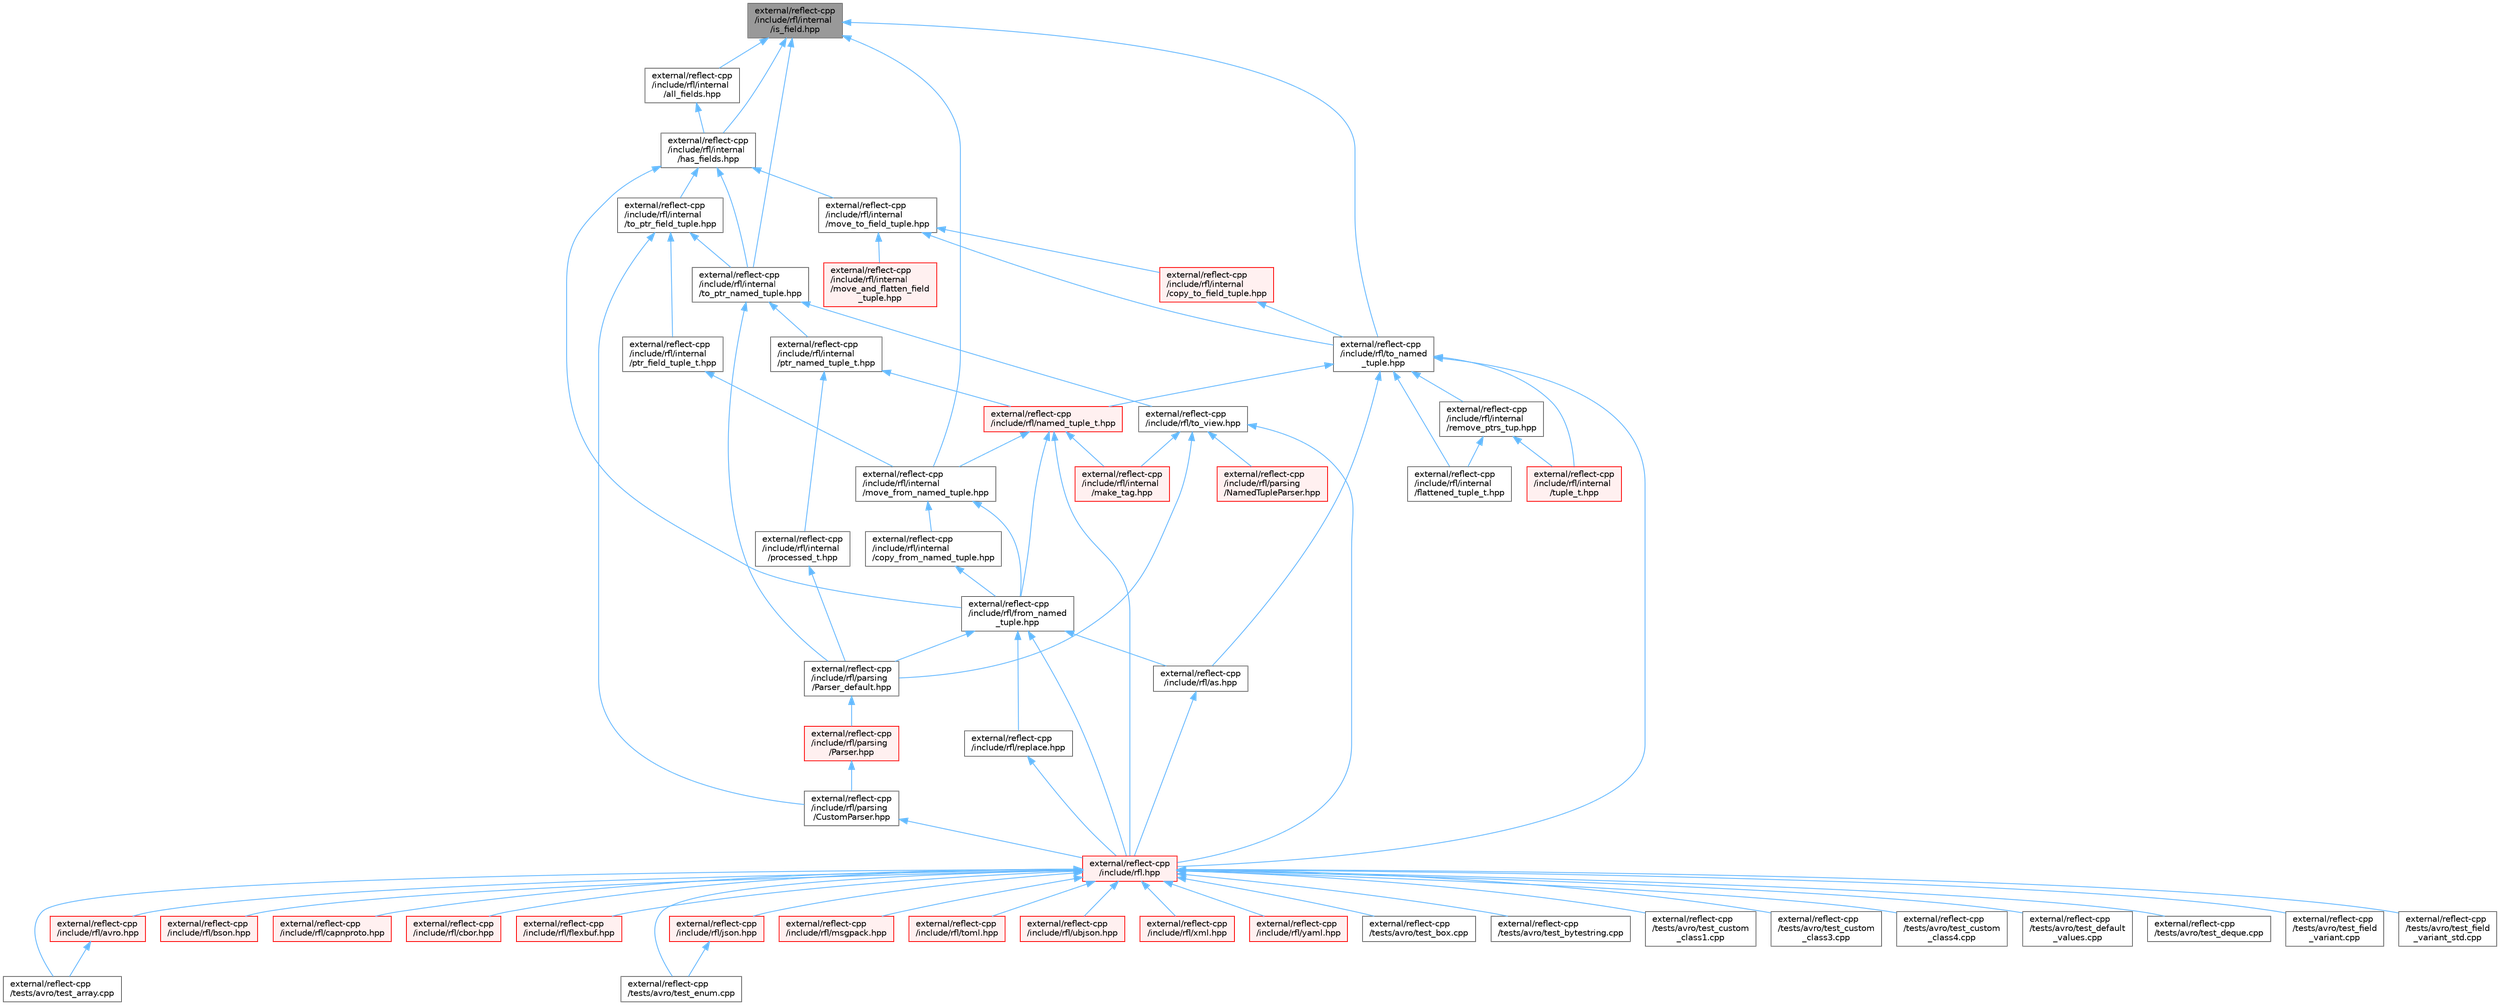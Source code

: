 digraph "external/reflect-cpp/include/rfl/internal/is_field.hpp"
{
 // LATEX_PDF_SIZE
  bgcolor="transparent";
  edge [fontname=Helvetica,fontsize=10,labelfontname=Helvetica,labelfontsize=10];
  node [fontname=Helvetica,fontsize=10,shape=box,height=0.2,width=0.4];
  Node1 [id="Node000001",label="external/reflect-cpp\l/include/rfl/internal\l/is_field.hpp",height=0.2,width=0.4,color="gray40", fillcolor="grey60", style="filled", fontcolor="black",tooltip=" "];
  Node1 -> Node2 [id="edge1_Node000001_Node000002",dir="back",color="steelblue1",style="solid",tooltip=" "];
  Node2 [id="Node000002",label="external/reflect-cpp\l/include/rfl/internal\l/all_fields.hpp",height=0.2,width=0.4,color="grey40", fillcolor="white", style="filled",URL="$all__fields_8hpp.html",tooltip=" "];
  Node2 -> Node3 [id="edge2_Node000002_Node000003",dir="back",color="steelblue1",style="solid",tooltip=" "];
  Node3 [id="Node000003",label="external/reflect-cpp\l/include/rfl/internal\l/has_fields.hpp",height=0.2,width=0.4,color="grey40", fillcolor="white", style="filled",URL="$has__fields_8hpp.html",tooltip=" "];
  Node3 -> Node4 [id="edge3_Node000003_Node000004",dir="back",color="steelblue1",style="solid",tooltip=" "];
  Node4 [id="Node000004",label="external/reflect-cpp\l/include/rfl/from_named\l_tuple.hpp",height=0.2,width=0.4,color="grey40", fillcolor="white", style="filled",URL="$from__named__tuple_8hpp.html",tooltip=" "];
  Node4 -> Node5 [id="edge4_Node000004_Node000005",dir="back",color="steelblue1",style="solid",tooltip=" "];
  Node5 [id="Node000005",label="external/reflect-cpp\l/include/rfl.hpp",height=0.2,width=0.4,color="red", fillcolor="#FFF0F0", style="filled",URL="$rfl_8hpp.html",tooltip=" "];
  Node5 -> Node6 [id="edge5_Node000005_Node000006",dir="back",color="steelblue1",style="solid",tooltip=" "];
  Node6 [id="Node000006",label="external/reflect-cpp\l/include/rfl/avro.hpp",height=0.2,width=0.4,color="red", fillcolor="#FFF0F0", style="filled",URL="$avro_8hpp.html",tooltip=" "];
  Node6 -> Node13 [id="edge6_Node000006_Node000013",dir="back",color="steelblue1",style="solid",tooltip=" "];
  Node13 [id="Node000013",label="external/reflect-cpp\l/tests/avro/test_array.cpp",height=0.2,width=0.4,color="grey40", fillcolor="white", style="filled",URL="$avro_2test__array_8cpp.html",tooltip=" "];
  Node5 -> Node60 [id="edge7_Node000005_Node000060",dir="back",color="steelblue1",style="solid",tooltip=" "];
  Node60 [id="Node000060",label="external/reflect-cpp\l/include/rfl/bson.hpp",height=0.2,width=0.4,color="red", fillcolor="#FFF0F0", style="filled",URL="$bson_8hpp.html",tooltip=" "];
  Node5 -> Node100 [id="edge8_Node000005_Node000100",dir="back",color="steelblue1",style="solid",tooltip=" "];
  Node100 [id="Node000100",label="external/reflect-cpp\l/include/rfl/capnproto.hpp",height=0.2,width=0.4,color="red", fillcolor="#FFF0F0", style="filled",URL="$capnproto_8hpp.html",tooltip=" "];
  Node5 -> Node147 [id="edge9_Node000005_Node000147",dir="back",color="steelblue1",style="solid",tooltip=" "];
  Node147 [id="Node000147",label="external/reflect-cpp\l/include/rfl/cbor.hpp",height=0.2,width=0.4,color="red", fillcolor="#FFF0F0", style="filled",URL="$cbor_8hpp.html",tooltip=" "];
  Node5 -> Node188 [id="edge10_Node000005_Node000188",dir="back",color="steelblue1",style="solid",tooltip=" "];
  Node188 [id="Node000188",label="external/reflect-cpp\l/include/rfl/flexbuf.hpp",height=0.2,width=0.4,color="red", fillcolor="#FFF0F0", style="filled",URL="$flexbuf_8hpp.html",tooltip=" "];
  Node5 -> Node228 [id="edge11_Node000005_Node000228",dir="back",color="steelblue1",style="solid",tooltip=" "];
  Node228 [id="Node000228",label="external/reflect-cpp\l/include/rfl/json.hpp",height=0.2,width=0.4,color="red", fillcolor="#FFF0F0", style="filled",URL="$reflect-cpp_2include_2rfl_2json_8hpp.html",tooltip=" "];
  Node228 -> Node27 [id="edge12_Node000228_Node000027",dir="back",color="steelblue1",style="solid",tooltip=" "];
  Node27 [id="Node000027",label="external/reflect-cpp\l/tests/avro/test_enum.cpp",height=0.2,width=0.4,color="grey40", fillcolor="white", style="filled",URL="$avro_2test__enum_8cpp.html",tooltip=" "];
  Node5 -> Node453 [id="edge13_Node000005_Node000453",dir="back",color="steelblue1",style="solid",tooltip=" "];
  Node453 [id="Node000453",label="external/reflect-cpp\l/include/rfl/msgpack.hpp",height=0.2,width=0.4,color="red", fillcolor="#FFF0F0", style="filled",URL="$msgpack_8hpp.html",tooltip=" "];
  Node5 -> Node496 [id="edge14_Node000005_Node000496",dir="back",color="steelblue1",style="solid",tooltip=" "];
  Node496 [id="Node000496",label="external/reflect-cpp\l/include/rfl/toml.hpp",height=0.2,width=0.4,color="red", fillcolor="#FFF0F0", style="filled",URL="$toml_8hpp.html",tooltip=" "];
  Node5 -> Node543 [id="edge15_Node000005_Node000543",dir="back",color="steelblue1",style="solid",tooltip=" "];
  Node543 [id="Node000543",label="external/reflect-cpp\l/include/rfl/ubjson.hpp",height=0.2,width=0.4,color="red", fillcolor="#FFF0F0", style="filled",URL="$ubjson_8hpp.html",tooltip=" "];
  Node5 -> Node584 [id="edge16_Node000005_Node000584",dir="back",color="steelblue1",style="solid",tooltip=" "];
  Node584 [id="Node000584",label="external/reflect-cpp\l/include/rfl/xml.hpp",height=0.2,width=0.4,color="red", fillcolor="#FFF0F0", style="filled",URL="$xml_8hpp.html",tooltip=" "];
  Node5 -> Node623 [id="edge17_Node000005_Node000623",dir="back",color="steelblue1",style="solid",tooltip=" "];
  Node623 [id="Node000623",label="external/reflect-cpp\l/include/rfl/yaml.hpp",height=0.2,width=0.4,color="red", fillcolor="#FFF0F0", style="filled",URL="$yaml_8hpp.html",tooltip=" "];
  Node5 -> Node13 [id="edge18_Node000005_Node000013",dir="back",color="steelblue1",style="solid",tooltip=" "];
  Node5 -> Node19 [id="edge19_Node000005_Node000019",dir="back",color="steelblue1",style="solid",tooltip=" "];
  Node19 [id="Node000019",label="external/reflect-cpp\l/tests/avro/test_box.cpp",height=0.2,width=0.4,color="grey40", fillcolor="white", style="filled",URL="$avro_2test__box_8cpp.html",tooltip=" "];
  Node5 -> Node20 [id="edge20_Node000005_Node000020",dir="back",color="steelblue1",style="solid",tooltip=" "];
  Node20 [id="Node000020",label="external/reflect-cpp\l/tests/avro/test_bytestring.cpp",height=0.2,width=0.4,color="grey40", fillcolor="white", style="filled",URL="$avro_2test__bytestring_8cpp.html",tooltip=" "];
  Node5 -> Node22 [id="edge21_Node000005_Node000022",dir="back",color="steelblue1",style="solid",tooltip=" "];
  Node22 [id="Node000022",label="external/reflect-cpp\l/tests/avro/test_custom\l_class1.cpp",height=0.2,width=0.4,color="grey40", fillcolor="white", style="filled",URL="$avro_2test__custom__class1_8cpp.html",tooltip=" "];
  Node5 -> Node23 [id="edge22_Node000005_Node000023",dir="back",color="steelblue1",style="solid",tooltip=" "];
  Node23 [id="Node000023",label="external/reflect-cpp\l/tests/avro/test_custom\l_class3.cpp",height=0.2,width=0.4,color="grey40", fillcolor="white", style="filled",URL="$avro_2test__custom__class3_8cpp.html",tooltip=" "];
  Node5 -> Node24 [id="edge23_Node000005_Node000024",dir="back",color="steelblue1",style="solid",tooltip=" "];
  Node24 [id="Node000024",label="external/reflect-cpp\l/tests/avro/test_custom\l_class4.cpp",height=0.2,width=0.4,color="grey40", fillcolor="white", style="filled",URL="$avro_2test__custom__class4_8cpp.html",tooltip=" "];
  Node5 -> Node25 [id="edge24_Node000005_Node000025",dir="back",color="steelblue1",style="solid",tooltip=" "];
  Node25 [id="Node000025",label="external/reflect-cpp\l/tests/avro/test_default\l_values.cpp",height=0.2,width=0.4,color="grey40", fillcolor="white", style="filled",URL="$avro_2test__default__values_8cpp.html",tooltip=" "];
  Node5 -> Node26 [id="edge25_Node000005_Node000026",dir="back",color="steelblue1",style="solid",tooltip=" "];
  Node26 [id="Node000026",label="external/reflect-cpp\l/tests/avro/test_deque.cpp",height=0.2,width=0.4,color="grey40", fillcolor="white", style="filled",URL="$avro_2test__deque_8cpp.html",tooltip=" "];
  Node5 -> Node27 [id="edge26_Node000005_Node000027",dir="back",color="steelblue1",style="solid",tooltip=" "];
  Node5 -> Node28 [id="edge27_Node000005_Node000028",dir="back",color="steelblue1",style="solid",tooltip=" "];
  Node28 [id="Node000028",label="external/reflect-cpp\l/tests/avro/test_field\l_variant.cpp",height=0.2,width=0.4,color="grey40", fillcolor="white", style="filled",URL="$avro_2test__field__variant_8cpp.html",tooltip=" "];
  Node5 -> Node29 [id="edge28_Node000005_Node000029",dir="back",color="steelblue1",style="solid",tooltip=" "];
  Node29 [id="Node000029",label="external/reflect-cpp\l/tests/avro/test_field\l_variant_std.cpp",height=0.2,width=0.4,color="grey40", fillcolor="white", style="filled",URL="$avro_2test__field__variant__std_8cpp.html",tooltip=" "];
  Node4 -> Node669 [id="edge29_Node000004_Node000669",dir="back",color="steelblue1",style="solid",tooltip=" "];
  Node669 [id="Node000669",label="external/reflect-cpp\l/include/rfl/as.hpp",height=0.2,width=0.4,color="grey40", fillcolor="white", style="filled",URL="$as_8hpp.html",tooltip=" "];
  Node669 -> Node5 [id="edge30_Node000669_Node000005",dir="back",color="steelblue1",style="solid",tooltip=" "];
  Node4 -> Node670 [id="edge31_Node000004_Node000670",dir="back",color="steelblue1",style="solid",tooltip=" "];
  Node670 [id="Node000670",label="external/reflect-cpp\l/include/rfl/parsing\l/Parser_default.hpp",height=0.2,width=0.4,color="grey40", fillcolor="white", style="filled",URL="$_parser__default_8hpp.html",tooltip=" "];
  Node670 -> Node671 [id="edge32_Node000670_Node000671",dir="back",color="steelblue1",style="solid",tooltip=" "];
  Node671 [id="Node000671",label="external/reflect-cpp\l/include/rfl/parsing\l/Parser.hpp",height=0.2,width=0.4,color="red", fillcolor="#FFF0F0", style="filled",URL="$parsing_2_parser_8hpp.html",tooltip=" "];
  Node671 -> Node709 [id="edge33_Node000671_Node000709",dir="back",color="steelblue1",style="solid",tooltip=" "];
  Node709 [id="Node000709",label="external/reflect-cpp\l/include/rfl/parsing\l/CustomParser.hpp",height=0.2,width=0.4,color="grey40", fillcolor="white", style="filled",URL="$_custom_parser_8hpp.html",tooltip=" "];
  Node709 -> Node5 [id="edge34_Node000709_Node000005",dir="back",color="steelblue1",style="solid",tooltip=" "];
  Node4 -> Node726 [id="edge35_Node000004_Node000726",dir="back",color="steelblue1",style="solid",tooltip=" "];
  Node726 [id="Node000726",label="external/reflect-cpp\l/include/rfl/replace.hpp",height=0.2,width=0.4,color="grey40", fillcolor="white", style="filled",URL="$replace_8hpp.html",tooltip=" "];
  Node726 -> Node5 [id="edge36_Node000726_Node000005",dir="back",color="steelblue1",style="solid",tooltip=" "];
  Node3 -> Node727 [id="edge37_Node000003_Node000727",dir="back",color="steelblue1",style="solid",tooltip=" "];
  Node727 [id="Node000727",label="external/reflect-cpp\l/include/rfl/internal\l/move_to_field_tuple.hpp",height=0.2,width=0.4,color="grey40", fillcolor="white", style="filled",URL="$move__to__field__tuple_8hpp.html",tooltip=" "];
  Node727 -> Node728 [id="edge38_Node000727_Node000728",dir="back",color="steelblue1",style="solid",tooltip=" "];
  Node728 [id="Node000728",label="external/reflect-cpp\l/include/rfl/internal\l/copy_to_field_tuple.hpp",height=0.2,width=0.4,color="red", fillcolor="#FFF0F0", style="filled",URL="$copy__to__field__tuple_8hpp.html",tooltip=" "];
  Node728 -> Node731 [id="edge39_Node000728_Node000731",dir="back",color="steelblue1",style="solid",tooltip=" "];
  Node731 [id="Node000731",label="external/reflect-cpp\l/include/rfl/to_named\l_tuple.hpp",height=0.2,width=0.4,color="grey40", fillcolor="white", style="filled",URL="$to__named__tuple_8hpp.html",tooltip=" "];
  Node731 -> Node5 [id="edge40_Node000731_Node000005",dir="back",color="steelblue1",style="solid",tooltip=" "];
  Node731 -> Node669 [id="edge41_Node000731_Node000669",dir="back",color="steelblue1",style="solid",tooltip=" "];
  Node731 -> Node732 [id="edge42_Node000731_Node000732",dir="back",color="steelblue1",style="solid",tooltip=" "];
  Node732 [id="Node000732",label="external/reflect-cpp\l/include/rfl/internal\l/flattened_tuple_t.hpp",height=0.2,width=0.4,color="grey40", fillcolor="white", style="filled",URL="$flattened__tuple__t_8hpp.html",tooltip=" "];
  Node731 -> Node733 [id="edge43_Node000731_Node000733",dir="back",color="steelblue1",style="solid",tooltip=" "];
  Node733 [id="Node000733",label="external/reflect-cpp\l/include/rfl/internal\l/remove_ptrs_tup.hpp",height=0.2,width=0.4,color="grey40", fillcolor="white", style="filled",URL="$remove__ptrs__tup_8hpp.html",tooltip=" "];
  Node733 -> Node732 [id="edge44_Node000733_Node000732",dir="back",color="steelblue1",style="solid",tooltip=" "];
  Node733 -> Node734 [id="edge45_Node000733_Node000734",dir="back",color="steelblue1",style="solid",tooltip=" "];
  Node734 [id="Node000734",label="external/reflect-cpp\l/include/rfl/internal\l/tuple_t.hpp",height=0.2,width=0.4,color="red", fillcolor="#FFF0F0", style="filled",URL="$tuple__t_8hpp.html",tooltip=" "];
  Node731 -> Node734 [id="edge46_Node000731_Node000734",dir="back",color="steelblue1",style="solid",tooltip=" "];
  Node731 -> Node737 [id="edge47_Node000731_Node000737",dir="back",color="steelblue1",style="solid",tooltip=" "];
  Node737 [id="Node000737",label="external/reflect-cpp\l/include/rfl/named_tuple_t.hpp",height=0.2,width=0.4,color="red", fillcolor="#FFF0F0", style="filled",URL="$named__tuple__t_8hpp.html",tooltip=" "];
  Node737 -> Node5 [id="edge48_Node000737_Node000005",dir="back",color="steelblue1",style="solid",tooltip=" "];
  Node737 -> Node4 [id="edge49_Node000737_Node000004",dir="back",color="steelblue1",style="solid",tooltip=" "];
  Node737 -> Node743 [id="edge50_Node000737_Node000743",dir="back",color="steelblue1",style="solid",tooltip=" "];
  Node743 [id="Node000743",label="external/reflect-cpp\l/include/rfl/internal\l/make_tag.hpp",height=0.2,width=0.4,color="red", fillcolor="#FFF0F0", style="filled",URL="$make__tag_8hpp.html",tooltip=" "];
  Node737 -> Node754 [id="edge51_Node000737_Node000754",dir="back",color="steelblue1",style="solid",tooltip=" "];
  Node754 [id="Node000754",label="external/reflect-cpp\l/include/rfl/internal\l/move_from_named_tuple.hpp",height=0.2,width=0.4,color="grey40", fillcolor="white", style="filled",URL="$move__from__named__tuple_8hpp.html",tooltip=" "];
  Node754 -> Node4 [id="edge52_Node000754_Node000004",dir="back",color="steelblue1",style="solid",tooltip=" "];
  Node754 -> Node755 [id="edge53_Node000754_Node000755",dir="back",color="steelblue1",style="solid",tooltip=" "];
  Node755 [id="Node000755",label="external/reflect-cpp\l/include/rfl/internal\l/copy_from_named_tuple.hpp",height=0.2,width=0.4,color="grey40", fillcolor="white", style="filled",URL="$copy__from__named__tuple_8hpp.html",tooltip=" "];
  Node755 -> Node4 [id="edge54_Node000755_Node000004",dir="back",color="steelblue1",style="solid",tooltip=" "];
  Node727 -> Node756 [id="edge55_Node000727_Node000756",dir="back",color="steelblue1",style="solid",tooltip=" "];
  Node756 [id="Node000756",label="external/reflect-cpp\l/include/rfl/internal\l/move_and_flatten_field\l_tuple.hpp",height=0.2,width=0.4,color="red", fillcolor="#FFF0F0", style="filled",URL="$move__and__flatten__field__tuple_8hpp.html",tooltip=" "];
  Node727 -> Node731 [id="edge56_Node000727_Node000731",dir="back",color="steelblue1",style="solid",tooltip=" "];
  Node3 -> Node758 [id="edge57_Node000003_Node000758",dir="back",color="steelblue1",style="solid",tooltip=" "];
  Node758 [id="Node000758",label="external/reflect-cpp\l/include/rfl/internal\l/to_ptr_field_tuple.hpp",height=0.2,width=0.4,color="grey40", fillcolor="white", style="filled",URL="$to__ptr__field__tuple_8hpp.html",tooltip=" "];
  Node758 -> Node759 [id="edge58_Node000758_Node000759",dir="back",color="steelblue1",style="solid",tooltip=" "];
  Node759 [id="Node000759",label="external/reflect-cpp\l/include/rfl/internal\l/ptr_field_tuple_t.hpp",height=0.2,width=0.4,color="grey40", fillcolor="white", style="filled",URL="$ptr__field__tuple__t_8hpp.html",tooltip=" "];
  Node759 -> Node754 [id="edge59_Node000759_Node000754",dir="back",color="steelblue1",style="solid",tooltip=" "];
  Node758 -> Node760 [id="edge60_Node000758_Node000760",dir="back",color="steelblue1",style="solid",tooltip=" "];
  Node760 [id="Node000760",label="external/reflect-cpp\l/include/rfl/internal\l/to_ptr_named_tuple.hpp",height=0.2,width=0.4,color="grey40", fillcolor="white", style="filled",URL="$to__ptr__named__tuple_8hpp.html",tooltip=" "];
  Node760 -> Node761 [id="edge61_Node000760_Node000761",dir="back",color="steelblue1",style="solid",tooltip=" "];
  Node761 [id="Node000761",label="external/reflect-cpp\l/include/rfl/internal\l/ptr_named_tuple_t.hpp",height=0.2,width=0.4,color="grey40", fillcolor="white", style="filled",URL="$ptr__named__tuple__t_8hpp.html",tooltip=" "];
  Node761 -> Node762 [id="edge62_Node000761_Node000762",dir="back",color="steelblue1",style="solid",tooltip=" "];
  Node762 [id="Node000762",label="external/reflect-cpp\l/include/rfl/internal\l/processed_t.hpp",height=0.2,width=0.4,color="grey40", fillcolor="white", style="filled",URL="$processed__t_8hpp.html",tooltip=" "];
  Node762 -> Node670 [id="edge63_Node000762_Node000670",dir="back",color="steelblue1",style="solid",tooltip=" "];
  Node761 -> Node737 [id="edge64_Node000761_Node000737",dir="back",color="steelblue1",style="solid",tooltip=" "];
  Node760 -> Node670 [id="edge65_Node000760_Node000670",dir="back",color="steelblue1",style="solid",tooltip=" "];
  Node760 -> Node763 [id="edge66_Node000760_Node000763",dir="back",color="steelblue1",style="solid",tooltip=" "];
  Node763 [id="Node000763",label="external/reflect-cpp\l/include/rfl/to_view.hpp",height=0.2,width=0.4,color="grey40", fillcolor="white", style="filled",URL="$to__view_8hpp.html",tooltip=" "];
  Node763 -> Node5 [id="edge67_Node000763_Node000005",dir="back",color="steelblue1",style="solid",tooltip=" "];
  Node763 -> Node743 [id="edge68_Node000763_Node000743",dir="back",color="steelblue1",style="solid",tooltip=" "];
  Node763 -> Node764 [id="edge69_Node000763_Node000764",dir="back",color="steelblue1",style="solid",tooltip=" "];
  Node764 [id="Node000764",label="external/reflect-cpp\l/include/rfl/parsing\l/NamedTupleParser.hpp",height=0.2,width=0.4,color="red", fillcolor="#FFF0F0", style="filled",URL="$_named_tuple_parser_8hpp.html",tooltip=" "];
  Node763 -> Node670 [id="edge70_Node000763_Node000670",dir="back",color="steelblue1",style="solid",tooltip=" "];
  Node758 -> Node709 [id="edge71_Node000758_Node000709",dir="back",color="steelblue1",style="solid",tooltip=" "];
  Node3 -> Node760 [id="edge72_Node000003_Node000760",dir="back",color="steelblue1",style="solid",tooltip=" "];
  Node1 -> Node3 [id="edge73_Node000001_Node000003",dir="back",color="steelblue1",style="solid",tooltip=" "];
  Node1 -> Node754 [id="edge74_Node000001_Node000754",dir="back",color="steelblue1",style="solid",tooltip=" "];
  Node1 -> Node760 [id="edge75_Node000001_Node000760",dir="back",color="steelblue1",style="solid",tooltip=" "];
  Node1 -> Node731 [id="edge76_Node000001_Node000731",dir="back",color="steelblue1",style="solid",tooltip=" "];
}

